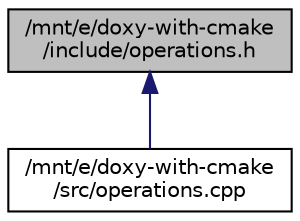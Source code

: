 digraph "/mnt/e/doxy-with-cmake/include/operations.h"
{
 // LATEX_PDF_SIZE
  edge [fontname="Helvetica",fontsize="10",labelfontname="Helvetica",labelfontsize="10"];
  node [fontname="Helvetica",fontsize="10",shape=record];
  Node1 [label="/mnt/e/doxy-with-cmake\l/include/operations.h",height=0.2,width=0.4,color="black", fillcolor="grey75", style="filled", fontcolor="black",tooltip=" "];
  Node1 -> Node2 [dir="back",color="midnightblue",fontsize="10",style="solid",fontname="Helvetica"];
  Node2 [label="/mnt/e/doxy-with-cmake\l/src/operations.cpp",height=0.2,width=0.4,color="black", fillcolor="white", style="filled",URL="$operations_8cpp.html",tooltip="Documentation of basic mathematical operations."];
}
